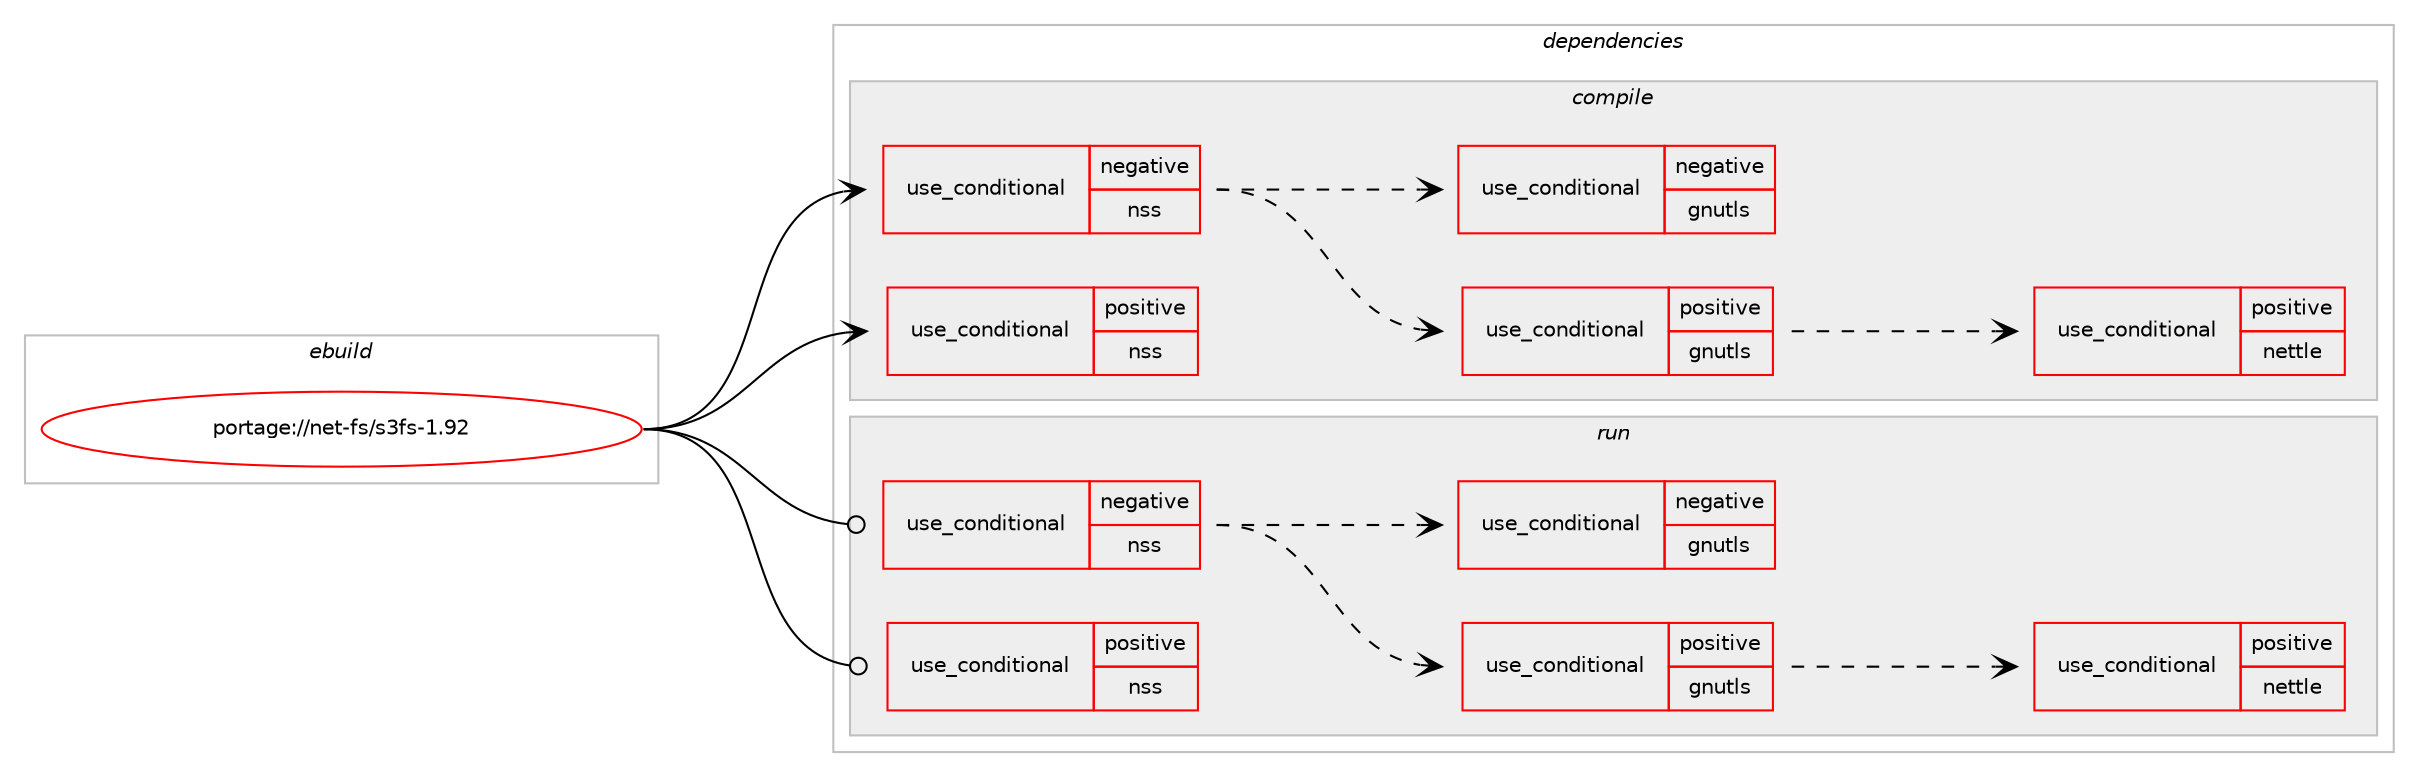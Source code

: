 digraph prolog {

# *************
# Graph options
# *************

newrank=true;
concentrate=true;
compound=true;
graph [rankdir=LR,fontname=Helvetica,fontsize=10,ranksep=1.5];#, ranksep=2.5, nodesep=0.2];
edge  [arrowhead=vee];
node  [fontname=Helvetica,fontsize=10];

# **********
# The ebuild
# **********

subgraph cluster_leftcol {
color=gray;
label=<<i>ebuild</i>>;
id [label="portage://net-fs/s3fs-1.92", color=red, width=4, href="../net-fs/s3fs-1.92.svg"];
}

# ****************
# The dependencies
# ****************

subgraph cluster_midcol {
color=gray;
label=<<i>dependencies</i>>;
subgraph cluster_compile {
fillcolor="#eeeeee";
style=filled;
label=<<i>compile</i>>;
subgraph cond407 {
dependency492 [label=<<TABLE BORDER="0" CELLBORDER="1" CELLSPACING="0" CELLPADDING="4"><TR><TD ROWSPAN="3" CELLPADDING="10">use_conditional</TD></TR><TR><TD>negative</TD></TR><TR><TD>nss</TD></TR></TABLE>>, shape=none, color=red];
subgraph cond408 {
dependency493 [label=<<TABLE BORDER="0" CELLBORDER="1" CELLSPACING="0" CELLPADDING="4"><TR><TD ROWSPAN="3" CELLPADDING="10">use_conditional</TD></TR><TR><TD>positive</TD></TR><TR><TD>gnutls</TD></TR></TABLE>>, shape=none, color=red];
# *** BEGIN UNKNOWN DEPENDENCY TYPE (TODO) ***
# dependency493 -> package_dependency(portage://net-fs/s3fs-1.92,install,no,net-libs,gnutls,none,[,,],any_same_slot,[])
# *** END UNKNOWN DEPENDENCY TYPE (TODO) ***

subgraph cond409 {
dependency494 [label=<<TABLE BORDER="0" CELLBORDER="1" CELLSPACING="0" CELLPADDING="4"><TR><TD ROWSPAN="3" CELLPADDING="10">use_conditional</TD></TR><TR><TD>positive</TD></TR><TR><TD>nettle</TD></TR></TABLE>>, shape=none, color=red];
# *** BEGIN UNKNOWN DEPENDENCY TYPE (TODO) ***
# dependency494 -> package_dependency(portage://net-fs/s3fs-1.92,install,no,dev-libs,nettle,none,[,,],any_same_slot,[])
# *** END UNKNOWN DEPENDENCY TYPE (TODO) ***

}
dependency493:e -> dependency494:w [weight=20,style="dashed",arrowhead="vee"];
}
dependency492:e -> dependency493:w [weight=20,style="dashed",arrowhead="vee"];
subgraph cond410 {
dependency495 [label=<<TABLE BORDER="0" CELLBORDER="1" CELLSPACING="0" CELLPADDING="4"><TR><TD ROWSPAN="3" CELLPADDING="10">use_conditional</TD></TR><TR><TD>negative</TD></TR><TR><TD>gnutls</TD></TR></TABLE>>, shape=none, color=red];
# *** BEGIN UNKNOWN DEPENDENCY TYPE (TODO) ***
# dependency495 -> package_dependency(portage://net-fs/s3fs-1.92,install,no,dev-libs,openssl,none,[,,],[slot(0),equal],[])
# *** END UNKNOWN DEPENDENCY TYPE (TODO) ***

}
dependency492:e -> dependency495:w [weight=20,style="dashed",arrowhead="vee"];
}
id:e -> dependency492:w [weight=20,style="solid",arrowhead="vee"];
subgraph cond411 {
dependency496 [label=<<TABLE BORDER="0" CELLBORDER="1" CELLSPACING="0" CELLPADDING="4"><TR><TD ROWSPAN="3" CELLPADDING="10">use_conditional</TD></TR><TR><TD>positive</TD></TR><TR><TD>nss</TD></TR></TABLE>>, shape=none, color=red];
# *** BEGIN UNKNOWN DEPENDENCY TYPE (TODO) ***
# dependency496 -> package_dependency(portage://net-fs/s3fs-1.92,install,no,dev-libs,nss,none,[,,],[],[])
# *** END UNKNOWN DEPENDENCY TYPE (TODO) ***

}
id:e -> dependency496:w [weight=20,style="solid",arrowhead="vee"];
# *** BEGIN UNKNOWN DEPENDENCY TYPE (TODO) ***
# id -> package_dependency(portage://net-fs/s3fs-1.92,install,no,dev-libs,libxml2,none,[,,],[slot(2)],[])
# *** END UNKNOWN DEPENDENCY TYPE (TODO) ***

# *** BEGIN UNKNOWN DEPENDENCY TYPE (TODO) ***
# id -> package_dependency(portage://net-fs/s3fs-1.92,install,no,net-misc,curl,none,[,,],[],[])
# *** END UNKNOWN DEPENDENCY TYPE (TODO) ***

# *** BEGIN UNKNOWN DEPENDENCY TYPE (TODO) ***
# id -> package_dependency(portage://net-fs/s3fs-1.92,install,no,sys-fs,fuse,none,[,,],[slot(0)],[])
# *** END UNKNOWN DEPENDENCY TYPE (TODO) ***

}
subgraph cluster_compileandrun {
fillcolor="#eeeeee";
style=filled;
label=<<i>compile and run</i>>;
}
subgraph cluster_run {
fillcolor="#eeeeee";
style=filled;
label=<<i>run</i>>;
subgraph cond412 {
dependency497 [label=<<TABLE BORDER="0" CELLBORDER="1" CELLSPACING="0" CELLPADDING="4"><TR><TD ROWSPAN="3" CELLPADDING="10">use_conditional</TD></TR><TR><TD>negative</TD></TR><TR><TD>nss</TD></TR></TABLE>>, shape=none, color=red];
subgraph cond413 {
dependency498 [label=<<TABLE BORDER="0" CELLBORDER="1" CELLSPACING="0" CELLPADDING="4"><TR><TD ROWSPAN="3" CELLPADDING="10">use_conditional</TD></TR><TR><TD>positive</TD></TR><TR><TD>gnutls</TD></TR></TABLE>>, shape=none, color=red];
# *** BEGIN UNKNOWN DEPENDENCY TYPE (TODO) ***
# dependency498 -> package_dependency(portage://net-fs/s3fs-1.92,run,no,net-libs,gnutls,none,[,,],any_same_slot,[])
# *** END UNKNOWN DEPENDENCY TYPE (TODO) ***

subgraph cond414 {
dependency499 [label=<<TABLE BORDER="0" CELLBORDER="1" CELLSPACING="0" CELLPADDING="4"><TR><TD ROWSPAN="3" CELLPADDING="10">use_conditional</TD></TR><TR><TD>positive</TD></TR><TR><TD>nettle</TD></TR></TABLE>>, shape=none, color=red];
# *** BEGIN UNKNOWN DEPENDENCY TYPE (TODO) ***
# dependency499 -> package_dependency(portage://net-fs/s3fs-1.92,run,no,dev-libs,nettle,none,[,,],any_same_slot,[])
# *** END UNKNOWN DEPENDENCY TYPE (TODO) ***

}
dependency498:e -> dependency499:w [weight=20,style="dashed",arrowhead="vee"];
}
dependency497:e -> dependency498:w [weight=20,style="dashed",arrowhead="vee"];
subgraph cond415 {
dependency500 [label=<<TABLE BORDER="0" CELLBORDER="1" CELLSPACING="0" CELLPADDING="4"><TR><TD ROWSPAN="3" CELLPADDING="10">use_conditional</TD></TR><TR><TD>negative</TD></TR><TR><TD>gnutls</TD></TR></TABLE>>, shape=none, color=red];
# *** BEGIN UNKNOWN DEPENDENCY TYPE (TODO) ***
# dependency500 -> package_dependency(portage://net-fs/s3fs-1.92,run,no,dev-libs,openssl,none,[,,],[slot(0),equal],[])
# *** END UNKNOWN DEPENDENCY TYPE (TODO) ***

}
dependency497:e -> dependency500:w [weight=20,style="dashed",arrowhead="vee"];
}
id:e -> dependency497:w [weight=20,style="solid",arrowhead="odot"];
subgraph cond416 {
dependency501 [label=<<TABLE BORDER="0" CELLBORDER="1" CELLSPACING="0" CELLPADDING="4"><TR><TD ROWSPAN="3" CELLPADDING="10">use_conditional</TD></TR><TR><TD>positive</TD></TR><TR><TD>nss</TD></TR></TABLE>>, shape=none, color=red];
# *** BEGIN UNKNOWN DEPENDENCY TYPE (TODO) ***
# dependency501 -> package_dependency(portage://net-fs/s3fs-1.92,run,no,dev-libs,nss,none,[,,],[],[])
# *** END UNKNOWN DEPENDENCY TYPE (TODO) ***

}
id:e -> dependency501:w [weight=20,style="solid",arrowhead="odot"];
# *** BEGIN UNKNOWN DEPENDENCY TYPE (TODO) ***
# id -> package_dependency(portage://net-fs/s3fs-1.92,run,no,app-misc,mime-types,none,[,,],[],[])
# *** END UNKNOWN DEPENDENCY TYPE (TODO) ***

# *** BEGIN UNKNOWN DEPENDENCY TYPE (TODO) ***
# id -> package_dependency(portage://net-fs/s3fs-1.92,run,no,dev-libs,libxml2,none,[,,],[slot(2)],[])
# *** END UNKNOWN DEPENDENCY TYPE (TODO) ***

# *** BEGIN UNKNOWN DEPENDENCY TYPE (TODO) ***
# id -> package_dependency(portage://net-fs/s3fs-1.92,run,no,net-misc,curl,none,[,,],[],[])
# *** END UNKNOWN DEPENDENCY TYPE (TODO) ***

# *** BEGIN UNKNOWN DEPENDENCY TYPE (TODO) ***
# id -> package_dependency(portage://net-fs/s3fs-1.92,run,no,sys-fs,fuse,none,[,,],[slot(0)],[])
# *** END UNKNOWN DEPENDENCY TYPE (TODO) ***

}
}

# **************
# The candidates
# **************

subgraph cluster_choices {
rank=same;
color=gray;
label=<<i>candidates</i>>;

}

}
